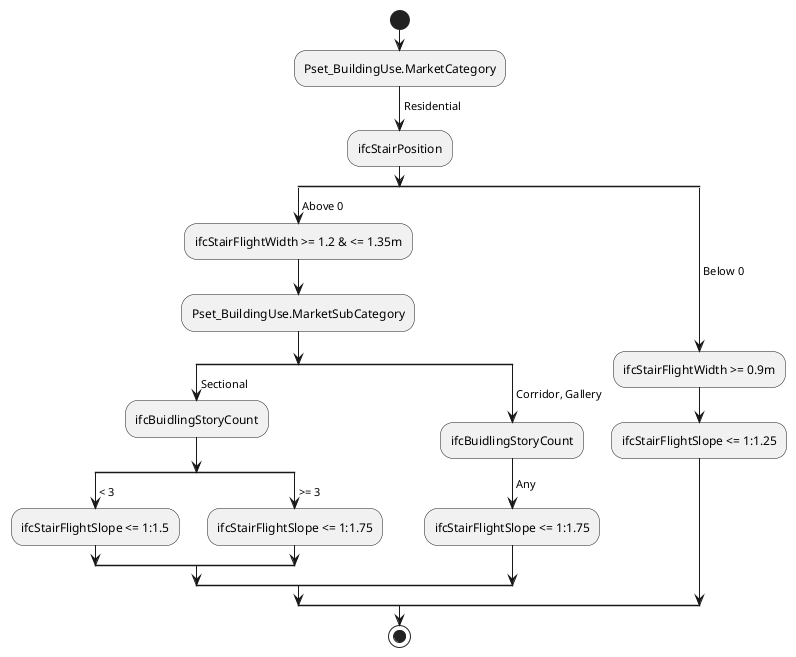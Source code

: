 @startuml
start
:Pset_BuildingUse.MarketCategory;
-> Residential;
:ifcStairPosition;
split
    -> Above 0;
    :ifcStairFlightWidth >= 1.2 & <= 1.35m;
    :Pset_BuildingUse.MarketSubCategory;
    split
        -> Sectional;
        :ifcBuidlingStoryCount;
        split
            -> < 3;
            :ifcStairFlightSlope <= 1:1.5;
        split again
            -> >= 3;
            :ifcStairFlightSlope <= 1:1.75;
        end split
    split again
        -> Corridor, Gallery;
        :ifcBuidlingStoryCount;
        -> Any;
        :ifcStairFlightSlope <= 1:1.75;
    end split
split again
    -> Below 0;
    :ifcStairFlightWidth >= 0.9m;
    :ifcStairFlightSlope <= 1:1.25;
end split

stop
@enduml